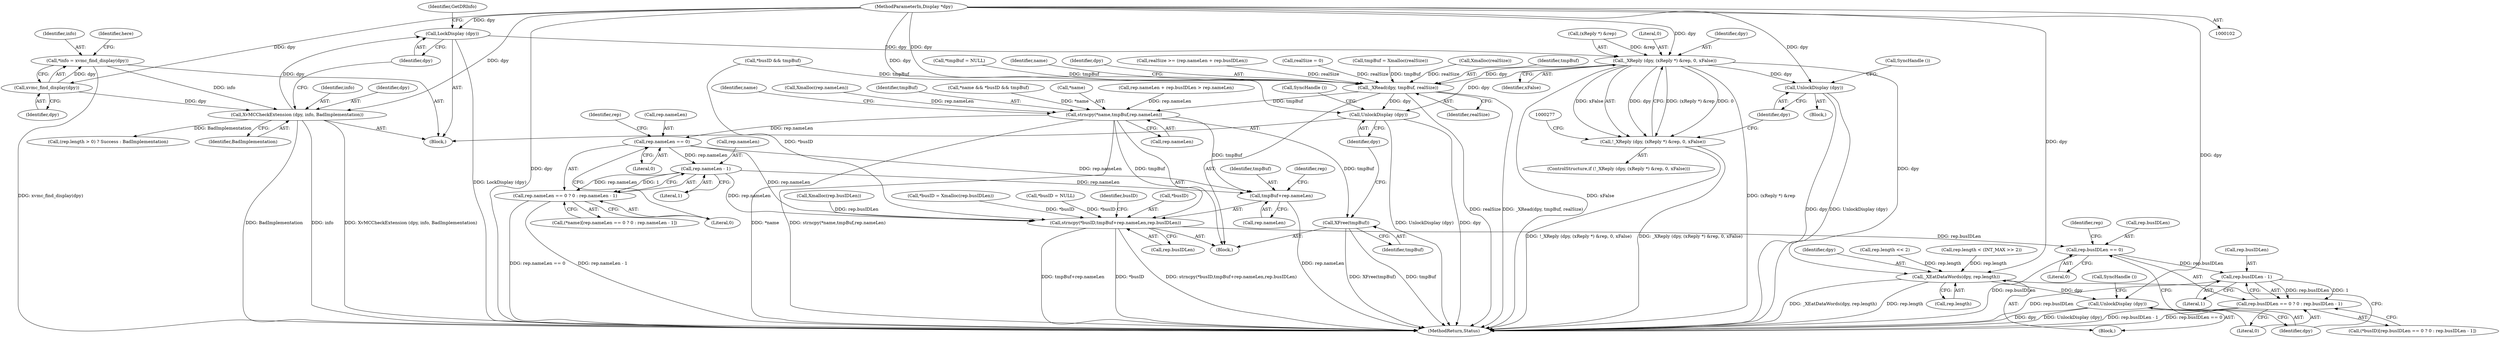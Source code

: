 digraph "0_libXvMC_2cd95e7da8367cccdcdd5c9b160012d1dec5cbdb@pointer" {
"1000145" [label="(Call,LockDisplay (dpy))"];
"1000141" [label="(Call,XvMCCheckExtension (dpy, info, BadImplementation))"];
"1000115" [label="(Call,xvmc_find_display(dpy))"];
"1000103" [label="(MethodParameterIn,Display *dpy)"];
"1000113" [label="(Call,*info = xvmc_find_display(dpy))"];
"1000249" [label="(Call,_XReply (dpy, (xReply *) &rep, 0, xFalse))"];
"1000248" [label="(Call,!_XReply (dpy, (xReply *) &rep, 0, xFalse))"];
"1000258" [label="(Call,UnlockDisplay (dpy))"];
"1000360" [label="(Call,_XRead(dpy, tmpBuf, realSize))"];
"1000364" [label="(Call,strncpy(*name,tmpBuf,rep.nameLen))"];
"1000376" [label="(Call,rep.nameLen == 0)"];
"1000382" [label="(Call,rep.nameLen - 1)"];
"1000375" [label="(Call,rep.nameLen == 0 ? 0 : rep.nameLen - 1)"];
"1000388" [label="(Call,strncpy(*busID,tmpBuf+rep.nameLen,rep.busIDLen))"];
"1000404" [label="(Call,rep.busIDLen == 0)"];
"1000410" [label="(Call,rep.busIDLen - 1)"];
"1000403" [label="(Call,rep.busIDLen == 0 ? 0 : rep.busIDLen - 1)"];
"1000391" [label="(Call,tmpBuf+rep.nameLen)"];
"1000416" [label="(Call,XFree(tmpBuf))"];
"1000447" [label="(Call,UnlockDisplay (dpy))"];
"1000436" [label="(Call,_XEatDataWords(dpy, rep.length))"];
"1000441" [label="(Call,UnlockDisplay (dpy))"];
"1000249" [label="(Call,_XReply (dpy, (xReply *) &rep, 0, xFalse))"];
"1000116" [label="(Identifier,dpy)"];
"1000393" [label="(Call,rep.nameLen)"];
"1000384" [label="(Identifier,rep)"];
"1000392" [label="(Identifier,tmpBuf)"];
"1000482" [label="(Call,(rep.length > 0) ? Success : BadImplementation)"];
"1000250" [label="(Identifier,dpy)"];
"1000257" [label="(Block,)"];
"1000303" [label="(Call,rep.nameLen + rep.busIDLen > rep.nameLen)"];
"1000448" [label="(Identifier,dpy)"];
"1000360" [label="(Call,_XRead(dpy, tmpBuf, realSize))"];
"1000490" [label="(MethodReturn,Status)"];
"1000125" [label="(Identifier,here)"];
"1000291" [label="(Call,*tmpBuf = NULL)"];
"1000437" [label="(Identifier,dpy)"];
"1000143" [label="(Identifier,info)"];
"1000377" [label="(Call,rep.nameLen)"];
"1000391" [label="(Call,tmpBuf+rep.nameLen)"];
"1000396" [label="(Call,rep.busIDLen)"];
"1000410" [label="(Call,rep.busIDLen - 1)"];
"1000419" [label="(Block,)"];
"1000366" [label="(Identifier,name)"];
"1000344" [label="(Call,*busID = Xmalloc(rep.busIDLen))"];
"1000438" [label="(Call,rep.length)"];
"1000436" [label="(Call,_XEatDataWords(dpy, rep.length))"];
"1000380" [label="(Literal,0)"];
"1000449" [label="(Call,SyncHandle ())"];
"1000361" [label="(Identifier,dpy)"];
"1000374" [label="(Identifier,name)"];
"1000382" [label="(Call,rep.nameLen - 1)"];
"1000340" [label="(Call,Xmalloc(rep.nameLen))"];
"1000142" [label="(Identifier,dpy)"];
"1000376" [label="(Call,rep.nameLen == 0)"];
"1000148" [label="(Identifier,GetDRInfo)"];
"1000367" [label="(Identifier,tmpBuf)"];
"1000364" [label="(Call,strncpy(*name,tmpBuf,rep.nameLen))"];
"1000412" [label="(Identifier,rep)"];
"1000417" [label="(Identifier,tmpBuf)"];
"1000363" [label="(Identifier,realSize)"];
"1000323" [label="(Call,realSize >= (rep.nameLen + rep.busIDLen))"];
"1000260" [label="(Call,SyncHandle ())"];
"1000381" [label="(Literal,0)"];
"1000411" [label="(Call,rep.busIDLen)"];
"1000359" [label="(Block,)"];
"1000141" [label="(Call,XvMCCheckExtension (dpy, info, BadImplementation))"];
"1000375" [label="(Call,rep.nameLen == 0 ? 0 : rep.nameLen - 1)"];
"1000287" [label="(Call,realSize = 0)"];
"1000259" [label="(Identifier,dpy)"];
"1000333" [label="(Call,tmpBuf = Xmalloc(realSize))"];
"1000251" [label="(Call,(xReply *) &rep)"];
"1000403" [label="(Call,rep.busIDLen == 0 ? 0 : rep.busIDLen - 1)"];
"1000103" [label="(MethodParameterIn,Display *dpy)"];
"1000352" [label="(Call,*name && *busID && tmpBuf)"];
"1000111" [label="(Block,)"];
"1000115" [label="(Call,xvmc_find_display(dpy))"];
"1000317" [label="(Call,rep.length << 2)"];
"1000247" [label="(ControlStructure,if (!_XReply (dpy, (xReply *) &rep, 0, xFalse)))"];
"1000256" [label="(Identifier,xFalse)"];
"1000296" [label="(Call,rep.length < (INT_MAX >> 2))"];
"1000443" [label="(Call,SyncHandle ())"];
"1000409" [label="(Literal,0)"];
"1000144" [label="(Identifier,BadImplementation)"];
"1000137" [label="(Call,*busID = NULL)"];
"1000388" [label="(Call,strncpy(*busID,tmpBuf+rep.nameLen,rep.busIDLen))"];
"1000248" [label="(Call,!_XReply (dpy, (xReply *) &rep, 0, xFalse))"];
"1000397" [label="(Identifier,rep)"];
"1000146" [label="(Identifier,dpy)"];
"1000386" [label="(Literal,1)"];
"1000365" [label="(Call,*name)"];
"1000416" [label="(Call,XFree(tmpBuf))"];
"1000447" [label="(Call,UnlockDisplay (dpy))"];
"1000402" [label="(Identifier,busID)"];
"1000383" [label="(Call,rep.nameLen)"];
"1000258" [label="(Call,UnlockDisplay (dpy))"];
"1000389" [label="(Call,*busID)"];
"1000372" [label="(Call,(*name)[rep.nameLen == 0 ? 0 : rep.nameLen - 1])"];
"1000404" [label="(Call,rep.busIDLen == 0)"];
"1000113" [label="(Call,*info = xvmc_find_display(dpy))"];
"1000114" [label="(Identifier,info)"];
"1000347" [label="(Call,Xmalloc(rep.busIDLen))"];
"1000335" [label="(Call,Xmalloc(realSize))"];
"1000408" [label="(Literal,0)"];
"1000145" [label="(Call,LockDisplay (dpy))"];
"1000355" [label="(Call,*busID && tmpBuf)"];
"1000400" [label="(Call,(*busID)[rep.busIDLen == 0 ? 0 : rep.busIDLen - 1])"];
"1000442" [label="(Identifier,dpy)"];
"1000414" [label="(Literal,1)"];
"1000362" [label="(Identifier,tmpBuf)"];
"1000441" [label="(Call,UnlockDisplay (dpy))"];
"1000368" [label="(Call,rep.nameLen)"];
"1000255" [label="(Literal,0)"];
"1000405" [label="(Call,rep.busIDLen)"];
"1000145" -> "1000111"  [label="AST: "];
"1000145" -> "1000146"  [label="CFG: "];
"1000146" -> "1000145"  [label="AST: "];
"1000148" -> "1000145"  [label="CFG: "];
"1000145" -> "1000490"  [label="DDG: LockDisplay (dpy)"];
"1000141" -> "1000145"  [label="DDG: dpy"];
"1000103" -> "1000145"  [label="DDG: dpy"];
"1000145" -> "1000249"  [label="DDG: dpy"];
"1000141" -> "1000111"  [label="AST: "];
"1000141" -> "1000144"  [label="CFG: "];
"1000142" -> "1000141"  [label="AST: "];
"1000143" -> "1000141"  [label="AST: "];
"1000144" -> "1000141"  [label="AST: "];
"1000146" -> "1000141"  [label="CFG: "];
"1000141" -> "1000490"  [label="DDG: XvMCCheckExtension (dpy, info, BadImplementation)"];
"1000141" -> "1000490"  [label="DDG: BadImplementation"];
"1000141" -> "1000490"  [label="DDG: info"];
"1000115" -> "1000141"  [label="DDG: dpy"];
"1000103" -> "1000141"  [label="DDG: dpy"];
"1000113" -> "1000141"  [label="DDG: info"];
"1000141" -> "1000482"  [label="DDG: BadImplementation"];
"1000115" -> "1000113"  [label="AST: "];
"1000115" -> "1000116"  [label="CFG: "];
"1000116" -> "1000115"  [label="AST: "];
"1000113" -> "1000115"  [label="CFG: "];
"1000115" -> "1000113"  [label="DDG: dpy"];
"1000103" -> "1000115"  [label="DDG: dpy"];
"1000103" -> "1000102"  [label="AST: "];
"1000103" -> "1000490"  [label="DDG: dpy"];
"1000103" -> "1000249"  [label="DDG: dpy"];
"1000103" -> "1000258"  [label="DDG: dpy"];
"1000103" -> "1000360"  [label="DDG: dpy"];
"1000103" -> "1000436"  [label="DDG: dpy"];
"1000103" -> "1000441"  [label="DDG: dpy"];
"1000103" -> "1000447"  [label="DDG: dpy"];
"1000113" -> "1000111"  [label="AST: "];
"1000114" -> "1000113"  [label="AST: "];
"1000125" -> "1000113"  [label="CFG: "];
"1000113" -> "1000490"  [label="DDG: xvmc_find_display(dpy)"];
"1000249" -> "1000248"  [label="AST: "];
"1000249" -> "1000256"  [label="CFG: "];
"1000250" -> "1000249"  [label="AST: "];
"1000251" -> "1000249"  [label="AST: "];
"1000255" -> "1000249"  [label="AST: "];
"1000256" -> "1000249"  [label="AST: "];
"1000248" -> "1000249"  [label="CFG: "];
"1000249" -> "1000490"  [label="DDG: (xReply *) &rep"];
"1000249" -> "1000490"  [label="DDG: xFalse"];
"1000249" -> "1000248"  [label="DDG: dpy"];
"1000249" -> "1000248"  [label="DDG: (xReply *) &rep"];
"1000249" -> "1000248"  [label="DDG: 0"];
"1000249" -> "1000248"  [label="DDG: xFalse"];
"1000251" -> "1000249"  [label="DDG: &rep"];
"1000249" -> "1000258"  [label="DDG: dpy"];
"1000249" -> "1000360"  [label="DDG: dpy"];
"1000249" -> "1000436"  [label="DDG: dpy"];
"1000249" -> "1000447"  [label="DDG: dpy"];
"1000248" -> "1000247"  [label="AST: "];
"1000259" -> "1000248"  [label="CFG: "];
"1000277" -> "1000248"  [label="CFG: "];
"1000248" -> "1000490"  [label="DDG: !_XReply (dpy, (xReply *) &rep, 0, xFalse)"];
"1000248" -> "1000490"  [label="DDG: _XReply (dpy, (xReply *) &rep, 0, xFalse)"];
"1000258" -> "1000257"  [label="AST: "];
"1000258" -> "1000259"  [label="CFG: "];
"1000259" -> "1000258"  [label="AST: "];
"1000260" -> "1000258"  [label="CFG: "];
"1000258" -> "1000490"  [label="DDG: dpy"];
"1000258" -> "1000490"  [label="DDG: UnlockDisplay (dpy)"];
"1000360" -> "1000359"  [label="AST: "];
"1000360" -> "1000363"  [label="CFG: "];
"1000361" -> "1000360"  [label="AST: "];
"1000362" -> "1000360"  [label="AST: "];
"1000363" -> "1000360"  [label="AST: "];
"1000366" -> "1000360"  [label="CFG: "];
"1000360" -> "1000490"  [label="DDG: _XRead(dpy, tmpBuf, realSize)"];
"1000360" -> "1000490"  [label="DDG: realSize"];
"1000333" -> "1000360"  [label="DDG: tmpBuf"];
"1000291" -> "1000360"  [label="DDG: tmpBuf"];
"1000355" -> "1000360"  [label="DDG: tmpBuf"];
"1000335" -> "1000360"  [label="DDG: realSize"];
"1000323" -> "1000360"  [label="DDG: realSize"];
"1000287" -> "1000360"  [label="DDG: realSize"];
"1000360" -> "1000364"  [label="DDG: tmpBuf"];
"1000360" -> "1000447"  [label="DDG: dpy"];
"1000364" -> "1000359"  [label="AST: "];
"1000364" -> "1000368"  [label="CFG: "];
"1000365" -> "1000364"  [label="AST: "];
"1000367" -> "1000364"  [label="AST: "];
"1000368" -> "1000364"  [label="AST: "];
"1000374" -> "1000364"  [label="CFG: "];
"1000364" -> "1000490"  [label="DDG: *name"];
"1000364" -> "1000490"  [label="DDG: strncpy(*name,tmpBuf,rep.nameLen)"];
"1000352" -> "1000364"  [label="DDG: *name"];
"1000303" -> "1000364"  [label="DDG: rep.nameLen"];
"1000340" -> "1000364"  [label="DDG: rep.nameLen"];
"1000364" -> "1000376"  [label="DDG: rep.nameLen"];
"1000364" -> "1000388"  [label="DDG: tmpBuf"];
"1000364" -> "1000391"  [label="DDG: tmpBuf"];
"1000364" -> "1000416"  [label="DDG: tmpBuf"];
"1000376" -> "1000375"  [label="AST: "];
"1000376" -> "1000380"  [label="CFG: "];
"1000377" -> "1000376"  [label="AST: "];
"1000380" -> "1000376"  [label="AST: "];
"1000381" -> "1000376"  [label="CFG: "];
"1000384" -> "1000376"  [label="CFG: "];
"1000376" -> "1000382"  [label="DDG: rep.nameLen"];
"1000376" -> "1000388"  [label="DDG: rep.nameLen"];
"1000376" -> "1000391"  [label="DDG: rep.nameLen"];
"1000382" -> "1000375"  [label="AST: "];
"1000382" -> "1000386"  [label="CFG: "];
"1000383" -> "1000382"  [label="AST: "];
"1000386" -> "1000382"  [label="AST: "];
"1000375" -> "1000382"  [label="CFG: "];
"1000382" -> "1000375"  [label="DDG: rep.nameLen"];
"1000382" -> "1000375"  [label="DDG: 1"];
"1000382" -> "1000388"  [label="DDG: rep.nameLen"];
"1000382" -> "1000391"  [label="DDG: rep.nameLen"];
"1000375" -> "1000372"  [label="AST: "];
"1000375" -> "1000381"  [label="CFG: "];
"1000381" -> "1000375"  [label="AST: "];
"1000372" -> "1000375"  [label="CFG: "];
"1000375" -> "1000490"  [label="DDG: rep.nameLen == 0"];
"1000375" -> "1000490"  [label="DDG: rep.nameLen - 1"];
"1000388" -> "1000359"  [label="AST: "];
"1000388" -> "1000396"  [label="CFG: "];
"1000389" -> "1000388"  [label="AST: "];
"1000391" -> "1000388"  [label="AST: "];
"1000396" -> "1000388"  [label="AST: "];
"1000402" -> "1000388"  [label="CFG: "];
"1000388" -> "1000490"  [label="DDG: *busID"];
"1000388" -> "1000490"  [label="DDG: strncpy(*busID,tmpBuf+rep.nameLen,rep.busIDLen)"];
"1000388" -> "1000490"  [label="DDG: tmpBuf+rep.nameLen"];
"1000355" -> "1000388"  [label="DDG: *busID"];
"1000137" -> "1000388"  [label="DDG: *busID"];
"1000344" -> "1000388"  [label="DDG: *busID"];
"1000347" -> "1000388"  [label="DDG: rep.busIDLen"];
"1000388" -> "1000404"  [label="DDG: rep.busIDLen"];
"1000404" -> "1000403"  [label="AST: "];
"1000404" -> "1000408"  [label="CFG: "];
"1000405" -> "1000404"  [label="AST: "];
"1000408" -> "1000404"  [label="AST: "];
"1000409" -> "1000404"  [label="CFG: "];
"1000412" -> "1000404"  [label="CFG: "];
"1000404" -> "1000490"  [label="DDG: rep.busIDLen"];
"1000404" -> "1000410"  [label="DDG: rep.busIDLen"];
"1000410" -> "1000403"  [label="AST: "];
"1000410" -> "1000414"  [label="CFG: "];
"1000411" -> "1000410"  [label="AST: "];
"1000414" -> "1000410"  [label="AST: "];
"1000403" -> "1000410"  [label="CFG: "];
"1000410" -> "1000490"  [label="DDG: rep.busIDLen"];
"1000410" -> "1000403"  [label="DDG: rep.busIDLen"];
"1000410" -> "1000403"  [label="DDG: 1"];
"1000403" -> "1000400"  [label="AST: "];
"1000403" -> "1000409"  [label="CFG: "];
"1000409" -> "1000403"  [label="AST: "];
"1000400" -> "1000403"  [label="CFG: "];
"1000403" -> "1000490"  [label="DDG: rep.busIDLen == 0"];
"1000403" -> "1000490"  [label="DDG: rep.busIDLen - 1"];
"1000391" -> "1000393"  [label="CFG: "];
"1000392" -> "1000391"  [label="AST: "];
"1000393" -> "1000391"  [label="AST: "];
"1000397" -> "1000391"  [label="CFG: "];
"1000391" -> "1000490"  [label="DDG: rep.nameLen"];
"1000416" -> "1000359"  [label="AST: "];
"1000416" -> "1000417"  [label="CFG: "];
"1000417" -> "1000416"  [label="AST: "];
"1000448" -> "1000416"  [label="CFG: "];
"1000416" -> "1000490"  [label="DDG: XFree(tmpBuf)"];
"1000416" -> "1000490"  [label="DDG: tmpBuf"];
"1000447" -> "1000111"  [label="AST: "];
"1000447" -> "1000448"  [label="CFG: "];
"1000448" -> "1000447"  [label="AST: "];
"1000449" -> "1000447"  [label="CFG: "];
"1000447" -> "1000490"  [label="DDG: UnlockDisplay (dpy)"];
"1000447" -> "1000490"  [label="DDG: dpy"];
"1000436" -> "1000419"  [label="AST: "];
"1000436" -> "1000438"  [label="CFG: "];
"1000437" -> "1000436"  [label="AST: "];
"1000438" -> "1000436"  [label="AST: "];
"1000442" -> "1000436"  [label="CFG: "];
"1000436" -> "1000490"  [label="DDG: _XEatDataWords(dpy, rep.length)"];
"1000436" -> "1000490"  [label="DDG: rep.length"];
"1000317" -> "1000436"  [label="DDG: rep.length"];
"1000296" -> "1000436"  [label="DDG: rep.length"];
"1000436" -> "1000441"  [label="DDG: dpy"];
"1000441" -> "1000419"  [label="AST: "];
"1000441" -> "1000442"  [label="CFG: "];
"1000442" -> "1000441"  [label="AST: "];
"1000443" -> "1000441"  [label="CFG: "];
"1000441" -> "1000490"  [label="DDG: dpy"];
"1000441" -> "1000490"  [label="DDG: UnlockDisplay (dpy)"];
}
